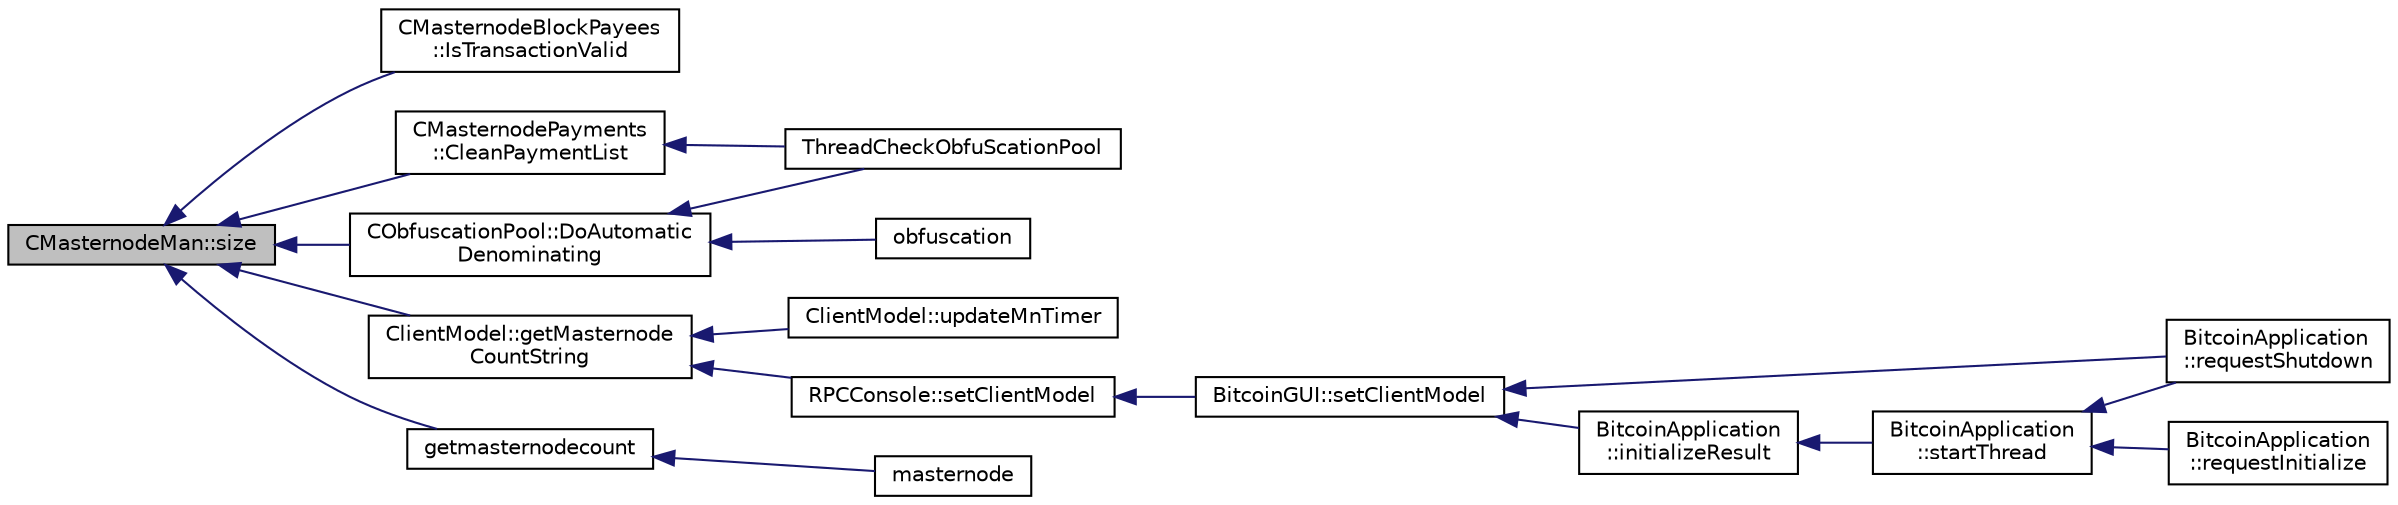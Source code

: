 digraph "CMasternodeMan::size"
{
  edge [fontname="Helvetica",fontsize="10",labelfontname="Helvetica",labelfontsize="10"];
  node [fontname="Helvetica",fontsize="10",shape=record];
  rankdir="LR";
  Node359 [label="CMasternodeMan::size",height=0.2,width=0.4,color="black", fillcolor="grey75", style="filled", fontcolor="black"];
  Node359 -> Node360 [dir="back",color="midnightblue",fontsize="10",style="solid",fontname="Helvetica"];
  Node360 [label="CMasternodeBlockPayees\l::IsTransactionValid",height=0.2,width=0.4,color="black", fillcolor="white", style="filled",URL="$class_c_masternode_block_payees.html#a6721f357d17e653ceb93c28ffd3ae528"];
  Node359 -> Node361 [dir="back",color="midnightblue",fontsize="10",style="solid",fontname="Helvetica"];
  Node361 [label="CMasternodePayments\l::CleanPaymentList",height=0.2,width=0.4,color="black", fillcolor="white", style="filled",URL="$class_c_masternode_payments.html#a386648607692fe65b9a42c0692da033d"];
  Node361 -> Node362 [dir="back",color="midnightblue",fontsize="10",style="solid",fontname="Helvetica"];
  Node362 [label="ThreadCheckObfuScationPool",height=0.2,width=0.4,color="black", fillcolor="white", style="filled",URL="$obfuscation_8h.html#a3f96a5ca9c6735e5bfac77582f0af321"];
  Node359 -> Node363 [dir="back",color="midnightblue",fontsize="10",style="solid",fontname="Helvetica"];
  Node363 [label="CObfuscationPool::DoAutomatic\lDenominating",height=0.2,width=0.4,color="black", fillcolor="white", style="filled",URL="$class_c_obfuscation_pool.html#a5b8c42ae53f4f04ab4a93da2aab47a4b",tooltip="Passively run Obfuscation in the background according to the configuration in settings (only for QT) ..."];
  Node363 -> Node362 [dir="back",color="midnightblue",fontsize="10",style="solid",fontname="Helvetica"];
  Node363 -> Node364 [dir="back",color="midnightblue",fontsize="10",style="solid",fontname="Helvetica"];
  Node364 [label="obfuscation",height=0.2,width=0.4,color="black", fillcolor="white", style="filled",URL="$rpcmasternode_8cpp.html#a6cdbacc257b42445f0c6122a061af2ca"];
  Node359 -> Node365 [dir="back",color="midnightblue",fontsize="10",style="solid",fontname="Helvetica"];
  Node365 [label="ClientModel::getMasternode\lCountString",height=0.2,width=0.4,color="black", fillcolor="white", style="filled",URL="$class_client_model.html#ab8dae86e417c050723fee66420a333ed"];
  Node365 -> Node366 [dir="back",color="midnightblue",fontsize="10",style="solid",fontname="Helvetica"];
  Node366 [label="ClientModel::updateMnTimer",height=0.2,width=0.4,color="black", fillcolor="white", style="filled",URL="$class_client_model.html#a2c343f22834086eb6e6172dbcaf6426c"];
  Node365 -> Node367 [dir="back",color="midnightblue",fontsize="10",style="solid",fontname="Helvetica"];
  Node367 [label="RPCConsole::setClientModel",height=0.2,width=0.4,color="black", fillcolor="white", style="filled",URL="$class_r_p_c_console.html#a355349a33664a07628e9ca22a60f5fa7"];
  Node367 -> Node368 [dir="back",color="midnightblue",fontsize="10",style="solid",fontname="Helvetica"];
  Node368 [label="BitcoinGUI::setClientModel",height=0.2,width=0.4,color="black", fillcolor="white", style="filled",URL="$class_bitcoin_g_u_i.html#a99d71e1f8478ab937ce2522c8d3815e3",tooltip="Set the client model. "];
  Node368 -> Node369 [dir="back",color="midnightblue",fontsize="10",style="solid",fontname="Helvetica"];
  Node369 [label="BitcoinApplication\l::requestShutdown",height=0.2,width=0.4,color="black", fillcolor="white", style="filled",URL="$class_bitcoin_application.html#a37c560d4c04d14a6da151b82caf8888f",tooltip="Request core shutdown. "];
  Node368 -> Node370 [dir="back",color="midnightblue",fontsize="10",style="solid",fontname="Helvetica"];
  Node370 [label="BitcoinApplication\l::initializeResult",height=0.2,width=0.4,color="black", fillcolor="white", style="filled",URL="$class_bitcoin_application.html#aceb08b4063e4fb264cf11cf7f9edd969"];
  Node370 -> Node371 [dir="back",color="midnightblue",fontsize="10",style="solid",fontname="Helvetica"];
  Node371 [label="BitcoinApplication\l::startThread",height=0.2,width=0.4,color="black", fillcolor="white", style="filled",URL="$class_bitcoin_application.html#a61afce9356e452c53ad4c83f5ca19df8"];
  Node371 -> Node372 [dir="back",color="midnightblue",fontsize="10",style="solid",fontname="Helvetica"];
  Node372 [label="BitcoinApplication\l::requestInitialize",height=0.2,width=0.4,color="black", fillcolor="white", style="filled",URL="$class_bitcoin_application.html#ade19c44b87b00b6b19b433caf4c22ba6",tooltip="Request core initialization. "];
  Node371 -> Node369 [dir="back",color="midnightblue",fontsize="10",style="solid",fontname="Helvetica"];
  Node359 -> Node373 [dir="back",color="midnightblue",fontsize="10",style="solid",fontname="Helvetica"];
  Node373 [label="getmasternodecount",height=0.2,width=0.4,color="black", fillcolor="white", style="filled",URL="$rpcmasternode_8cpp.html#af5cafe7e6498c3c5629dfc95bbf8d6cd"];
  Node373 -> Node374 [dir="back",color="midnightblue",fontsize="10",style="solid",fontname="Helvetica"];
  Node374 [label="masternode",height=0.2,width=0.4,color="black", fillcolor="white", style="filled",URL="$rpcmasternode_8cpp.html#a30609e443aeb47c29ed0878d16b1b5e1"];
}
